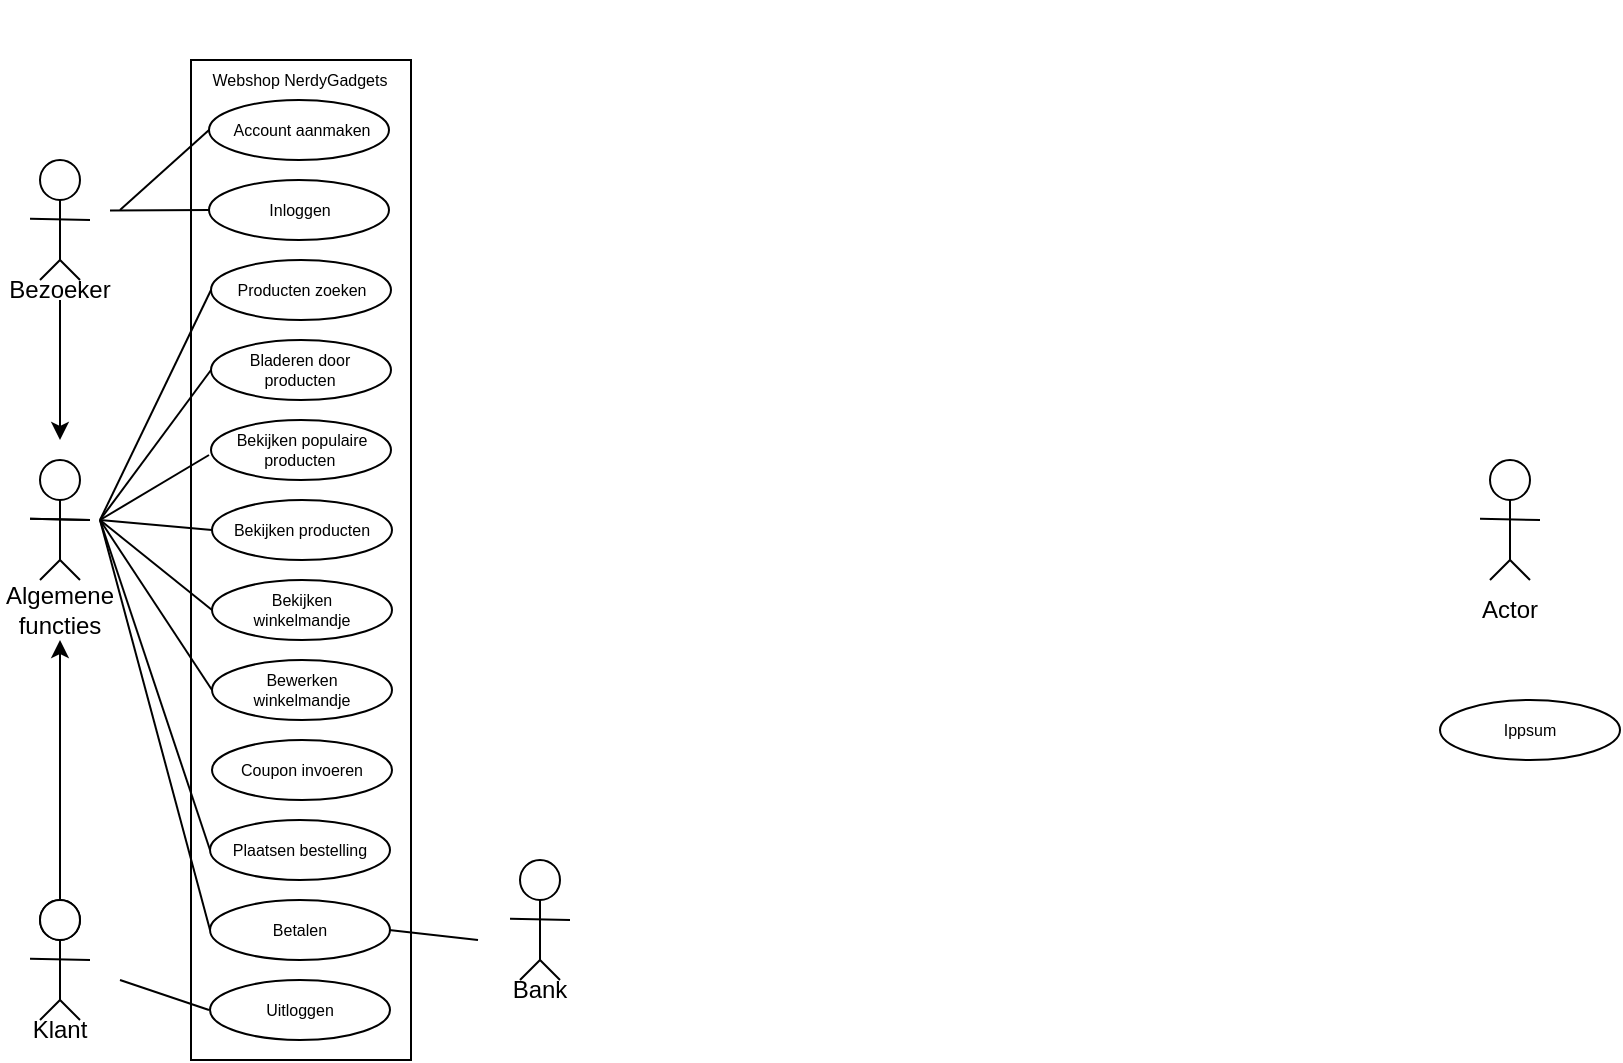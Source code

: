 <mxfile version="22.1.11" type="github">
  <diagram name="Pagina-1" id="PaYXS4ldTpePjklcSmy4">
    <mxGraphModel dx="1240" dy="1722" grid="1" gridSize="10" guides="1" tooltips="1" connect="1" arrows="1" fold="1" page="1" pageScale="1" pageWidth="827" pageHeight="1169" math="0" shadow="0">
      <root>
        <mxCell id="0" />
        <mxCell id="1" parent="0" />
        <mxCell id="5T3qXllgy87Zn4Q4jWy5-8" value="" style="rounded=0;whiteSpace=wrap;html=1;" parent="1" vertex="1">
          <mxGeometry x="95.5" y="-30" width="110" height="500" as="geometry" />
        </mxCell>
        <mxCell id="GTOzPJjOpPYZyw7FMu1k-8" value="" style="ellipse;whiteSpace=wrap;html=1;" vertex="1" parent="1">
          <mxGeometry x="105" y="430" width="90" height="30" as="geometry" />
        </mxCell>
        <mxCell id="5Dw_6mSEqZv97K4sGEO4-3" value="" style="ellipse;whiteSpace=wrap;html=1;" parent="1" vertex="1">
          <mxGeometry x="105" y="350" width="90" height="30" as="geometry" />
        </mxCell>
        <mxCell id="S9pwn4ESXyOmxC7xWbH2-3" value="" style="ellipse;whiteSpace=wrap;html=1;" parent="1" vertex="1">
          <mxGeometry x="106" y="190" width="90" height="30" as="geometry" />
        </mxCell>
        <mxCell id="5T3qXllgy87Zn4Q4jWy5-9" value="" style="ellipse;whiteSpace=wrap;html=1;" parent="1" vertex="1">
          <mxGeometry x="105.5" y="110" width="90" height="30" as="geometry" />
        </mxCell>
        <mxCell id="5T3qXllgy87Zn4Q4jWy5-10" value="" style="endArrow=none;html=1;rounded=0;entryX=0;entryY=0.5;entryDx=0;entryDy=0;" parent="1" target="5T3qXllgy87Zn4Q4jWy5-9" edge="1">
          <mxGeometry width="50" height="50" relative="1" as="geometry">
            <mxPoint x="50" y="200" as="sourcePoint" />
            <mxPoint x="105" y="90" as="targetPoint" />
          </mxGeometry>
        </mxCell>
        <mxCell id="5T3qXllgy87Zn4Q4jWy5-12" value="Webshop NerdyGadgets" style="text;html=1;strokeColor=none;fillColor=none;align=center;verticalAlign=middle;whiteSpace=wrap;rounded=0;fontSize=8;" parent="1" vertex="1">
          <mxGeometry x="74.5" y="-60" width="150" height="80" as="geometry" />
        </mxCell>
        <mxCell id="5T3qXllgy87Zn4Q4jWy5-13" value="Bekijken producten" style="text;html=1;strokeColor=none;fillColor=none;align=center;verticalAlign=middle;whiteSpace=wrap;rounded=0;fontSize=8;" parent="1" vertex="1">
          <mxGeometry x="111" y="190" width="80" height="30" as="geometry" />
        </mxCell>
        <mxCell id="S9pwn4ESXyOmxC7xWbH2-4" value="Bladeren door producten" style="text;html=1;strokeColor=none;fillColor=none;align=center;verticalAlign=middle;whiteSpace=wrap;rounded=0;fontSize=8;" parent="1" vertex="1">
          <mxGeometry x="109.5" y="110" width="80" height="30" as="geometry" />
        </mxCell>
        <mxCell id="S9pwn4ESXyOmxC7xWbH2-5" value="Actor&lt;br&gt;" style="text;html=1;strokeColor=none;fillColor=none;align=center;verticalAlign=middle;whiteSpace=wrap;rounded=0;" parent="1" vertex="1">
          <mxGeometry x="725" y="230" width="60" height="30" as="geometry" />
        </mxCell>
        <mxCell id="S9pwn4ESXyOmxC7xWbH2-6" value="" style="endArrow=none;html=1;rounded=0;entryX=0;entryY=0.5;entryDx=0;entryDy=0;" parent="1" target="S9pwn4ESXyOmxC7xWbH2-3" edge="1">
          <mxGeometry width="50" height="50" relative="1" as="geometry">
            <mxPoint x="50" y="200" as="sourcePoint" />
            <mxPoint x="105" y="130" as="targetPoint" />
          </mxGeometry>
        </mxCell>
        <mxCell id="iaaNNm-uUOiq8UuMti3a-2" value="" style="ellipse;whiteSpace=wrap;html=1;" parent="1" vertex="1">
          <mxGeometry x="105.5" y="70" width="90" height="30" as="geometry" />
        </mxCell>
        <mxCell id="iaaNNm-uUOiq8UuMti3a-3" value="Producten zoeken" style="text;html=1;strokeColor=none;fillColor=none;align=center;verticalAlign=middle;whiteSpace=wrap;rounded=0;fontSize=8;" parent="1" vertex="1">
          <mxGeometry x="110.5" y="70" width="80" height="30" as="geometry" />
        </mxCell>
        <mxCell id="iaaNNm-uUOiq8UuMti3a-4" value="" style="endArrow=none;html=1;rounded=0;entryX=0;entryY=0.5;entryDx=0;entryDy=0;" parent="1" target="iaaNNm-uUOiq8UuMti3a-2" edge="1">
          <mxGeometry width="50" height="50" relative="1" as="geometry">
            <mxPoint x="50" y="200" as="sourcePoint" />
            <mxPoint x="105" y="85" as="targetPoint" />
          </mxGeometry>
        </mxCell>
        <mxCell id="G08qufEcpgoM_vYvbx7a-2" value="" style="endArrow=none;html=1;rounded=0;exitX=0;exitY=0.5;exitDx=0;exitDy=0;" parent="1" source="G08qufEcpgoM_vYvbx7a-3" edge="1">
          <mxGeometry width="50" height="50" relative="1" as="geometry">
            <mxPoint x="75" y="180" as="sourcePoint" />
            <mxPoint x="50" y="200" as="targetPoint" />
          </mxGeometry>
        </mxCell>
        <mxCell id="G08qufEcpgoM_vYvbx7a-3" value="" style="ellipse;whiteSpace=wrap;html=1;" parent="1" vertex="1">
          <mxGeometry x="106" y="230" width="90" height="30" as="geometry" />
        </mxCell>
        <mxCell id="G08qufEcpgoM_vYvbx7a-4" value="" style="ellipse;whiteSpace=wrap;html=1;" parent="1" vertex="1">
          <mxGeometry x="106" y="270" width="90" height="30" as="geometry" />
        </mxCell>
        <mxCell id="G08qufEcpgoM_vYvbx7a-6" value="" style="endArrow=none;html=1;rounded=0;exitX=0;exitY=0.5;exitDx=0;exitDy=0;" parent="1" source="G08qufEcpgoM_vYvbx7a-4" edge="1">
          <mxGeometry width="50" height="50" relative="1" as="geometry">
            <mxPoint x="105" y="165" as="sourcePoint" />
            <mxPoint x="50" y="200" as="targetPoint" />
          </mxGeometry>
        </mxCell>
        <mxCell id="G08qufEcpgoM_vYvbx7a-10" value="Bekijken winkelmandje" style="text;html=1;strokeColor=none;fillColor=none;align=center;verticalAlign=middle;whiteSpace=wrap;rounded=0;fontSize=8;" parent="1" vertex="1">
          <mxGeometry x="111" y="230" width="80" height="30" as="geometry" />
        </mxCell>
        <mxCell id="G08qufEcpgoM_vYvbx7a-11" value="Bewerken winkelmandje" style="text;html=1;strokeColor=none;fillColor=none;align=center;verticalAlign=middle;whiteSpace=wrap;rounded=0;fontSize=8;" parent="1" vertex="1">
          <mxGeometry x="111" y="270" width="80" height="30" as="geometry" />
        </mxCell>
        <mxCell id="5Dw_6mSEqZv97K4sGEO4-2" value="Plaatsen bestelling" style="text;html=1;strokeColor=none;fillColor=none;align=center;verticalAlign=middle;whiteSpace=wrap;rounded=0;fontSize=8;" parent="1" vertex="1">
          <mxGeometry x="110" y="350" width="80" height="30" as="geometry" />
        </mxCell>
        <mxCell id="5Dw_6mSEqZv97K4sGEO4-4" value="" style="endArrow=none;html=1;rounded=0;exitX=0;exitY=0.5;exitDx=0;exitDy=0;" parent="1" source="5Dw_6mSEqZv97K4sGEO4-3" edge="1">
          <mxGeometry width="50" height="50" relative="1" as="geometry">
            <mxPoint x="105" y="205" as="sourcePoint" />
            <mxPoint x="50" y="200" as="targetPoint" />
          </mxGeometry>
        </mxCell>
        <mxCell id="WqA3gAZD5SLCC9YRwfmF-2" value="" style="endArrow=none;html=1;rounded=0;entryX=0.5;entryY=1;entryDx=0;entryDy=0;" parent="1" edge="1">
          <mxGeometry width="50" height="50" relative="1" as="geometry">
            <mxPoint x="30" y="220" as="sourcePoint" />
            <mxPoint x="30.0" y="190" as="targetPoint" />
            <Array as="points">
              <mxPoint x="30" y="210" />
            </Array>
          </mxGeometry>
        </mxCell>
        <mxCell id="WqA3gAZD5SLCC9YRwfmF-3" value="" style="endArrow=none;html=1;rounded=0;" parent="1" edge="1">
          <mxGeometry width="50" height="50" relative="1" as="geometry">
            <mxPoint x="15" y="199.38" as="sourcePoint" />
            <mxPoint x="45" y="200" as="targetPoint" />
            <Array as="points" />
          </mxGeometry>
        </mxCell>
        <mxCell id="WqA3gAZD5SLCC9YRwfmF-13" value="" style="ellipse;whiteSpace=wrap;html=1;" parent="1" vertex="1">
          <mxGeometry x="105" y="390" width="90" height="30" as="geometry" />
        </mxCell>
        <mxCell id="WqA3gAZD5SLCC9YRwfmF-14" value="Betalen" style="text;html=1;strokeColor=none;fillColor=none;align=center;verticalAlign=middle;whiteSpace=wrap;rounded=0;fontSize=8;" parent="1" vertex="1">
          <mxGeometry x="110" y="390" width="80" height="30" as="geometry" />
        </mxCell>
        <mxCell id="WqA3gAZD5SLCC9YRwfmF-15" value="" style="ellipse;whiteSpace=wrap;html=1;" parent="1" vertex="1">
          <mxGeometry x="720" y="290" width="90" height="30" as="geometry" />
        </mxCell>
        <mxCell id="WqA3gAZD5SLCC9YRwfmF-16" value="Ippsum" style="text;html=1;strokeColor=none;fillColor=none;align=center;verticalAlign=middle;whiteSpace=wrap;rounded=0;fontSize=8;" parent="1" vertex="1">
          <mxGeometry x="725" y="290" width="80" height="30" as="geometry" />
        </mxCell>
        <mxCell id="WqA3gAZD5SLCC9YRwfmF-28" style="edgeStyle=orthogonalEdgeStyle;rounded=0;orthogonalLoop=1;jettySize=auto;html=1;" parent="1" edge="1">
          <mxGeometry relative="1" as="geometry">
            <mxPoint x="30" y="160" as="targetPoint" />
            <mxPoint x="30" y="90" as="sourcePoint" />
          </mxGeometry>
        </mxCell>
        <mxCell id="WqA3gAZD5SLCC9YRwfmF-18" value="" style="ellipse;whiteSpace=wrap;html=1;aspect=fixed;" parent="1" vertex="1">
          <mxGeometry x="20" y="20" width="20" height="20" as="geometry" />
        </mxCell>
        <mxCell id="WqA3gAZD5SLCC9YRwfmF-19" value="" style="endArrow=none;html=1;rounded=0;entryX=0.5;entryY=1;entryDx=0;entryDy=0;" parent="1" target="WqA3gAZD5SLCC9YRwfmF-18" edge="1">
          <mxGeometry width="50" height="50" relative="1" as="geometry">
            <mxPoint x="30" y="70" as="sourcePoint" />
            <mxPoint x="70" y="70" as="targetPoint" />
            <Array as="points">
              <mxPoint x="30" y="60" />
            </Array>
          </mxGeometry>
        </mxCell>
        <mxCell id="WqA3gAZD5SLCC9YRwfmF-20" value="" style="endArrow=none;html=1;rounded=0;" parent="1" edge="1">
          <mxGeometry width="50" height="50" relative="1" as="geometry">
            <mxPoint x="15" y="49.38" as="sourcePoint" />
            <mxPoint x="45" y="50" as="targetPoint" />
            <Array as="points" />
          </mxGeometry>
        </mxCell>
        <mxCell id="WqA3gAZD5SLCC9YRwfmF-21" value="" style="endArrow=none;html=1;rounded=0;" parent="1" edge="1">
          <mxGeometry width="50" height="50" relative="1" as="geometry">
            <mxPoint x="20" y="80" as="sourcePoint" />
            <mxPoint x="40" y="80" as="targetPoint" />
            <Array as="points">
              <mxPoint x="30" y="70" />
            </Array>
          </mxGeometry>
        </mxCell>
        <mxCell id="WqA3gAZD5SLCC9YRwfmF-29" style="edgeStyle=orthogonalEdgeStyle;rounded=0;orthogonalLoop=1;jettySize=auto;html=1;" parent="1" source="WqA3gAZD5SLCC9YRwfmF-22" edge="1">
          <mxGeometry relative="1" as="geometry">
            <mxPoint x="30" y="260" as="targetPoint" />
          </mxGeometry>
        </mxCell>
        <mxCell id="WqA3gAZD5SLCC9YRwfmF-22" value="" style="ellipse;whiteSpace=wrap;html=1;aspect=fixed;" parent="1" vertex="1">
          <mxGeometry x="20" y="390" width="20" height="20" as="geometry" />
        </mxCell>
        <mxCell id="WqA3gAZD5SLCC9YRwfmF-26" value="" style="ellipse;whiteSpace=wrap;html=1;" parent="1" vertex="1">
          <mxGeometry x="104.5" y="30" width="90" height="30" as="geometry" />
        </mxCell>
        <mxCell id="WqA3gAZD5SLCC9YRwfmF-27" value="Inloggen" style="text;html=1;strokeColor=none;fillColor=none;align=center;verticalAlign=middle;whiteSpace=wrap;rounded=0;fontSize=8;" parent="1" vertex="1">
          <mxGeometry x="109.5" y="30" width="80" height="30" as="geometry" />
        </mxCell>
        <mxCell id="WqA3gAZD5SLCC9YRwfmF-30" value="Bezoeker&lt;br&gt;" style="text;html=1;strokeColor=none;fillColor=none;align=center;verticalAlign=middle;whiteSpace=wrap;rounded=0;" parent="1" vertex="1">
          <mxGeometry y="70" width="60" height="30" as="geometry" />
        </mxCell>
        <mxCell id="WqA3gAZD5SLCC9YRwfmF-31" value="" style="endArrow=none;html=1;rounded=0;" parent="1" edge="1">
          <mxGeometry width="50" height="50" relative="1" as="geometry">
            <mxPoint x="55" y="45.19" as="sourcePoint" />
            <mxPoint x="105" y="45" as="targetPoint" />
          </mxGeometry>
        </mxCell>
        <mxCell id="WqA3gAZD5SLCC9YRwfmF-34" value="" style="endArrow=none;html=1;rounded=0;exitX=0;exitY=0.5;exitDx=0;exitDy=0;" parent="1" source="WqA3gAZD5SLCC9YRwfmF-13" edge="1">
          <mxGeometry width="50" height="50" relative="1" as="geometry">
            <mxPoint x="105.5" y="285" as="sourcePoint" />
            <mxPoint x="50" y="200" as="targetPoint" />
          </mxGeometry>
        </mxCell>
        <mxCell id="WqA3gAZD5SLCC9YRwfmF-35" value="" style="ellipse;whiteSpace=wrap;html=1;" parent="1" vertex="1">
          <mxGeometry x="106" y="310" width="90" height="30" as="geometry" />
        </mxCell>
        <mxCell id="WqA3gAZD5SLCC9YRwfmF-36" value="Uitloggen" style="text;html=1;strokeColor=none;fillColor=none;align=center;verticalAlign=middle;whiteSpace=wrap;rounded=0;fontSize=8;" parent="1" vertex="1">
          <mxGeometry x="110" y="430" width="80" height="30" as="geometry" />
        </mxCell>
        <mxCell id="WqA3gAZD5SLCC9YRwfmF-38" value="" style="ellipse;whiteSpace=wrap;html=1;aspect=fixed;" parent="1" vertex="1">
          <mxGeometry x="745" y="170" width="20" height="20" as="geometry" />
        </mxCell>
        <mxCell id="WqA3gAZD5SLCC9YRwfmF-39" value="" style="endArrow=none;html=1;rounded=0;entryX=0.5;entryY=1;entryDx=0;entryDy=0;" parent="1" target="WqA3gAZD5SLCC9YRwfmF-38" edge="1">
          <mxGeometry width="50" height="50" relative="1" as="geometry">
            <mxPoint x="755" y="220" as="sourcePoint" />
            <mxPoint x="795" y="220" as="targetPoint" />
            <Array as="points">
              <mxPoint x="755" y="210" />
            </Array>
          </mxGeometry>
        </mxCell>
        <mxCell id="WqA3gAZD5SLCC9YRwfmF-40" value="" style="endArrow=none;html=1;rounded=0;" parent="1" edge="1">
          <mxGeometry width="50" height="50" relative="1" as="geometry">
            <mxPoint x="740" y="199.38" as="sourcePoint" />
            <mxPoint x="770" y="200" as="targetPoint" />
            <Array as="points" />
          </mxGeometry>
        </mxCell>
        <mxCell id="WqA3gAZD5SLCC9YRwfmF-41" value="" style="endArrow=none;html=1;rounded=0;" parent="1" edge="1">
          <mxGeometry width="50" height="50" relative="1" as="geometry">
            <mxPoint x="745" y="230" as="sourcePoint" />
            <mxPoint x="765" y="230" as="targetPoint" />
            <Array as="points">
              <mxPoint x="755" y="220" />
            </Array>
          </mxGeometry>
        </mxCell>
        <mxCell id="WqA3gAZD5SLCC9YRwfmF-42" value="Bank" style="text;html=1;strokeColor=none;fillColor=none;align=center;verticalAlign=middle;whiteSpace=wrap;rounded=0;" parent="1" vertex="1">
          <mxGeometry x="240" y="420" width="60" height="30" as="geometry" />
        </mxCell>
        <mxCell id="WqA3gAZD5SLCC9YRwfmF-43" value="" style="ellipse;whiteSpace=wrap;html=1;aspect=fixed;" parent="1" vertex="1">
          <mxGeometry x="260" y="370" width="20" height="20" as="geometry" />
        </mxCell>
        <mxCell id="WqA3gAZD5SLCC9YRwfmF-44" value="" style="endArrow=none;html=1;rounded=0;entryX=0.5;entryY=1;entryDx=0;entryDy=0;" parent="1" target="WqA3gAZD5SLCC9YRwfmF-43" edge="1">
          <mxGeometry width="50" height="50" relative="1" as="geometry">
            <mxPoint x="270" y="420" as="sourcePoint" />
            <mxPoint x="310" y="420" as="targetPoint" />
            <Array as="points">
              <mxPoint x="270" y="410" />
            </Array>
          </mxGeometry>
        </mxCell>
        <mxCell id="WqA3gAZD5SLCC9YRwfmF-45" value="" style="endArrow=none;html=1;rounded=0;" parent="1" edge="1">
          <mxGeometry width="50" height="50" relative="1" as="geometry">
            <mxPoint x="255" y="399.38" as="sourcePoint" />
            <mxPoint x="285" y="400" as="targetPoint" />
            <Array as="points" />
          </mxGeometry>
        </mxCell>
        <mxCell id="WqA3gAZD5SLCC9YRwfmF-46" value="" style="endArrow=none;html=1;rounded=0;" parent="1" edge="1">
          <mxGeometry width="50" height="50" relative="1" as="geometry">
            <mxPoint x="260" y="430" as="sourcePoint" />
            <mxPoint x="280" y="430" as="targetPoint" />
            <Array as="points">
              <mxPoint x="270" y="420" />
            </Array>
          </mxGeometry>
        </mxCell>
        <mxCell id="WqA3gAZD5SLCC9YRwfmF-52" value="Klant" style="text;html=1;strokeColor=none;fillColor=none;align=center;verticalAlign=middle;whiteSpace=wrap;rounded=0;" parent="1" vertex="1">
          <mxGeometry y="440" width="60" height="30" as="geometry" />
        </mxCell>
        <mxCell id="WqA3gAZD5SLCC9YRwfmF-55" value="" style="ellipse;whiteSpace=wrap;html=1;aspect=fixed;" parent="1" vertex="1">
          <mxGeometry x="20" y="390" width="20" height="20" as="geometry" />
        </mxCell>
        <mxCell id="WqA3gAZD5SLCC9YRwfmF-56" value="" style="endArrow=none;html=1;rounded=0;entryX=0.5;entryY=1;entryDx=0;entryDy=0;" parent="1" target="WqA3gAZD5SLCC9YRwfmF-55" edge="1">
          <mxGeometry width="50" height="50" relative="1" as="geometry">
            <mxPoint x="30" y="440" as="sourcePoint" />
            <mxPoint x="70" y="440" as="targetPoint" />
            <Array as="points">
              <mxPoint x="30" y="430" />
            </Array>
          </mxGeometry>
        </mxCell>
        <mxCell id="WqA3gAZD5SLCC9YRwfmF-57" value="" style="endArrow=none;html=1;rounded=0;" parent="1" edge="1">
          <mxGeometry width="50" height="50" relative="1" as="geometry">
            <mxPoint x="15" y="419.38" as="sourcePoint" />
            <mxPoint x="45" y="420" as="targetPoint" />
            <Array as="points" />
          </mxGeometry>
        </mxCell>
        <mxCell id="WqA3gAZD5SLCC9YRwfmF-58" value="" style="endArrow=none;html=1;rounded=0;" parent="1" edge="1">
          <mxGeometry width="50" height="50" relative="1" as="geometry">
            <mxPoint x="20" y="450" as="sourcePoint" />
            <mxPoint x="40" y="450" as="targetPoint" />
            <Array as="points">
              <mxPoint x="30" y="440" />
            </Array>
          </mxGeometry>
        </mxCell>
        <mxCell id="WqA3gAZD5SLCC9YRwfmF-59" value="Algemene functies" style="text;html=1;strokeColor=none;fillColor=none;align=center;verticalAlign=middle;whiteSpace=wrap;rounded=0;" parent="1" vertex="1">
          <mxGeometry y="230" width="60" height="30" as="geometry" />
        </mxCell>
        <mxCell id="WqA3gAZD5SLCC9YRwfmF-63" value="" style="ellipse;whiteSpace=wrap;html=1;aspect=fixed;" parent="1" vertex="1">
          <mxGeometry x="20" y="170" width="20" height="20" as="geometry" />
        </mxCell>
        <mxCell id="WqA3gAZD5SLCC9YRwfmF-64" value="" style="endArrow=none;html=1;rounded=0;entryX=0.5;entryY=1;entryDx=0;entryDy=0;" parent="1" target="WqA3gAZD5SLCC9YRwfmF-63" edge="1">
          <mxGeometry width="50" height="50" relative="1" as="geometry">
            <mxPoint x="30" y="220" as="sourcePoint" />
            <mxPoint x="70" y="220" as="targetPoint" />
            <Array as="points">
              <mxPoint x="30" y="210" />
            </Array>
          </mxGeometry>
        </mxCell>
        <mxCell id="WqA3gAZD5SLCC9YRwfmF-65" value="" style="endArrow=none;html=1;rounded=0;" parent="1" edge="1">
          <mxGeometry width="50" height="50" relative="1" as="geometry">
            <mxPoint x="15" y="199.38" as="sourcePoint" />
            <mxPoint x="45" y="200" as="targetPoint" />
            <Array as="points" />
          </mxGeometry>
        </mxCell>
        <mxCell id="WqA3gAZD5SLCC9YRwfmF-66" value="" style="endArrow=none;html=1;rounded=0;" parent="1" edge="1">
          <mxGeometry width="50" height="50" relative="1" as="geometry">
            <mxPoint x="20" y="230" as="sourcePoint" />
            <mxPoint x="40" y="230" as="targetPoint" />
            <Array as="points">
              <mxPoint x="30" y="220" />
            </Array>
          </mxGeometry>
        </mxCell>
        <mxCell id="GTOzPJjOpPYZyw7FMu1k-3" value="" style="ellipse;whiteSpace=wrap;html=1;" vertex="1" parent="1">
          <mxGeometry x="104.5" y="-10" width="90" height="30" as="geometry" />
        </mxCell>
        <mxCell id="GTOzPJjOpPYZyw7FMu1k-4" value="Account aanmaken" style="text;html=1;strokeColor=none;fillColor=none;align=center;verticalAlign=middle;whiteSpace=wrap;rounded=0;fontSize=8;" vertex="1" parent="1">
          <mxGeometry x="110.5" y="-10" width="80" height="30" as="geometry" />
        </mxCell>
        <mxCell id="GTOzPJjOpPYZyw7FMu1k-7" value="" style="endArrow=none;html=1;rounded=0;entryX=0;entryY=0.5;entryDx=0;entryDy=0;" edge="1" parent="1" target="GTOzPJjOpPYZyw7FMu1k-3">
          <mxGeometry width="50" height="50" relative="1" as="geometry">
            <mxPoint x="60" y="45" as="sourcePoint" />
            <mxPoint x="110.5" y="44.63" as="targetPoint" />
          </mxGeometry>
        </mxCell>
        <mxCell id="GTOzPJjOpPYZyw7FMu1k-9" value="Coupon invoeren" style="text;html=1;strokeColor=none;fillColor=none;align=center;verticalAlign=middle;whiteSpace=wrap;rounded=0;fontSize=8;" vertex="1" parent="1">
          <mxGeometry x="111" y="315" width="80" height="20" as="geometry" />
        </mxCell>
        <mxCell id="GTOzPJjOpPYZyw7FMu1k-11" value="" style="ellipse;whiteSpace=wrap;html=1;" vertex="1" parent="1">
          <mxGeometry x="105.5" y="150" width="90" height="30" as="geometry" />
        </mxCell>
        <mxCell id="GTOzPJjOpPYZyw7FMu1k-12" value="Bekijken populaire producten&amp;nbsp;" style="text;html=1;strokeColor=none;fillColor=none;align=center;verticalAlign=middle;whiteSpace=wrap;rounded=0;fontSize=8;" vertex="1" parent="1">
          <mxGeometry x="110.5" y="150" width="80" height="30" as="geometry" />
        </mxCell>
        <mxCell id="GTOzPJjOpPYZyw7FMu1k-13" value="" style="endArrow=none;html=1;rounded=0;exitX=0;exitY=0.5;exitDx=0;exitDy=0;" edge="1" parent="1">
          <mxGeometry width="50" height="50" relative="1" as="geometry">
            <mxPoint x="104.5" y="445" as="sourcePoint" />
            <mxPoint x="60" y="430" as="targetPoint" />
          </mxGeometry>
        </mxCell>
        <mxCell id="GTOzPJjOpPYZyw7FMu1k-14" value="" style="endArrow=none;html=1;rounded=0;entryX=0;entryY=0.5;entryDx=0;entryDy=0;" edge="1" parent="1">
          <mxGeometry width="50" height="50" relative="1" as="geometry">
            <mxPoint x="50" y="200" as="sourcePoint" />
            <mxPoint x="104.5" y="167.5" as="targetPoint" />
          </mxGeometry>
        </mxCell>
        <mxCell id="GTOzPJjOpPYZyw7FMu1k-15" value="" style="endArrow=none;html=1;rounded=0;" edge="1" parent="1">
          <mxGeometry width="50" height="50" relative="1" as="geometry">
            <mxPoint x="239" y="410" as="sourcePoint" />
            <mxPoint x="194.5" y="405" as="targetPoint" />
          </mxGeometry>
        </mxCell>
      </root>
    </mxGraphModel>
  </diagram>
</mxfile>
